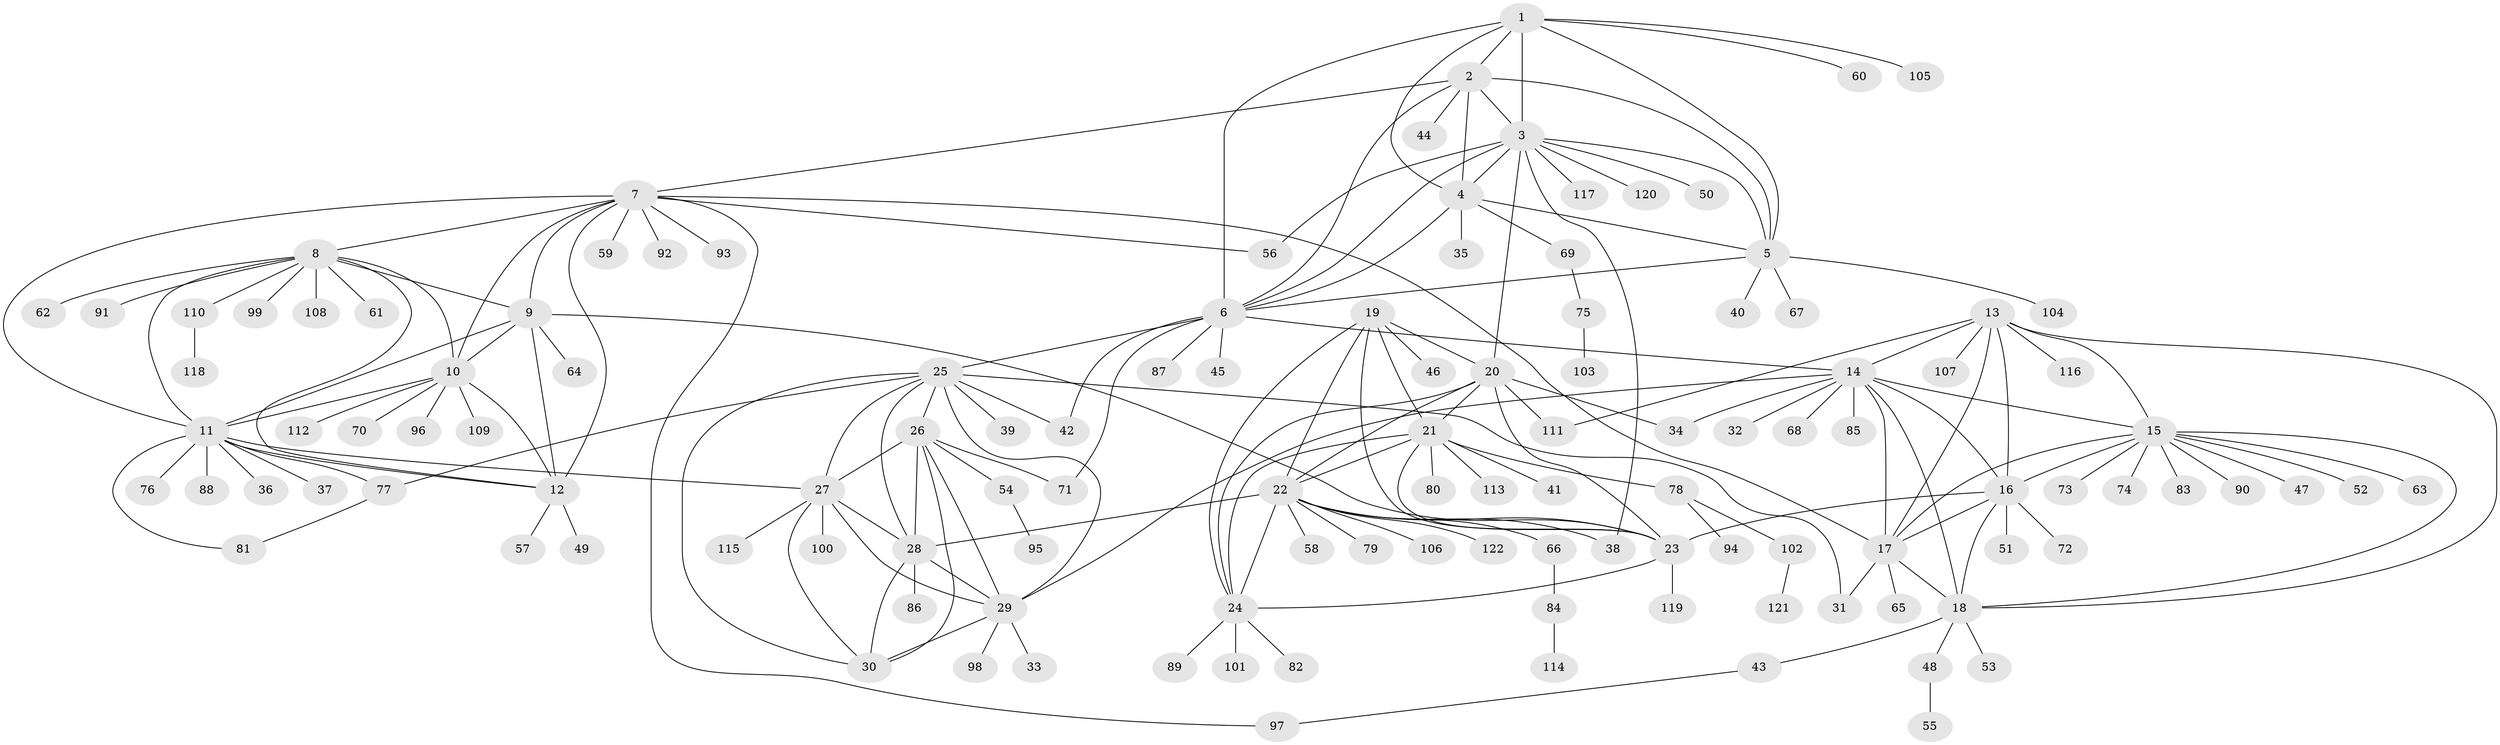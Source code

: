 // coarse degree distribution, {5: 0.04918032786885246, 6: 0.13114754098360656, 10: 0.03278688524590164, 9: 0.03278688524590164, 7: 0.08196721311475409, 8: 0.04918032786885246, 11: 0.03278688524590164, 3: 0.01639344262295082, 1: 0.4098360655737705, 2: 0.16393442622950818}
// Generated by graph-tools (version 1.1) at 2025/52/03/04/25 22:52:13]
// undirected, 122 vertices, 187 edges
graph export_dot {
  node [color=gray90,style=filled];
  1;
  2;
  3;
  4;
  5;
  6;
  7;
  8;
  9;
  10;
  11;
  12;
  13;
  14;
  15;
  16;
  17;
  18;
  19;
  20;
  21;
  22;
  23;
  24;
  25;
  26;
  27;
  28;
  29;
  30;
  31;
  32;
  33;
  34;
  35;
  36;
  37;
  38;
  39;
  40;
  41;
  42;
  43;
  44;
  45;
  46;
  47;
  48;
  49;
  50;
  51;
  52;
  53;
  54;
  55;
  56;
  57;
  58;
  59;
  60;
  61;
  62;
  63;
  64;
  65;
  66;
  67;
  68;
  69;
  70;
  71;
  72;
  73;
  74;
  75;
  76;
  77;
  78;
  79;
  80;
  81;
  82;
  83;
  84;
  85;
  86;
  87;
  88;
  89;
  90;
  91;
  92;
  93;
  94;
  95;
  96;
  97;
  98;
  99;
  100;
  101;
  102;
  103;
  104;
  105;
  106;
  107;
  108;
  109;
  110;
  111;
  112;
  113;
  114;
  115;
  116;
  117;
  118;
  119;
  120;
  121;
  122;
  1 -- 2;
  1 -- 3;
  1 -- 4;
  1 -- 5;
  1 -- 6;
  1 -- 60;
  1 -- 105;
  2 -- 3;
  2 -- 4;
  2 -- 5;
  2 -- 6;
  2 -- 7;
  2 -- 44;
  3 -- 4;
  3 -- 5;
  3 -- 6;
  3 -- 20;
  3 -- 38;
  3 -- 50;
  3 -- 56;
  3 -- 117;
  3 -- 120;
  4 -- 5;
  4 -- 6;
  4 -- 35;
  4 -- 69;
  5 -- 6;
  5 -- 40;
  5 -- 67;
  5 -- 104;
  6 -- 14;
  6 -- 25;
  6 -- 42;
  6 -- 45;
  6 -- 71;
  6 -- 87;
  7 -- 8;
  7 -- 9;
  7 -- 10;
  7 -- 11;
  7 -- 12;
  7 -- 17;
  7 -- 56;
  7 -- 59;
  7 -- 92;
  7 -- 93;
  7 -- 97;
  8 -- 9;
  8 -- 10;
  8 -- 11;
  8 -- 12;
  8 -- 61;
  8 -- 62;
  8 -- 91;
  8 -- 99;
  8 -- 108;
  8 -- 110;
  9 -- 10;
  9 -- 11;
  9 -- 12;
  9 -- 23;
  9 -- 64;
  10 -- 11;
  10 -- 12;
  10 -- 70;
  10 -- 96;
  10 -- 109;
  10 -- 112;
  11 -- 12;
  11 -- 27;
  11 -- 36;
  11 -- 37;
  11 -- 76;
  11 -- 77;
  11 -- 81;
  11 -- 88;
  12 -- 49;
  12 -- 57;
  13 -- 14;
  13 -- 15;
  13 -- 16;
  13 -- 17;
  13 -- 18;
  13 -- 107;
  13 -- 111;
  13 -- 116;
  14 -- 15;
  14 -- 16;
  14 -- 17;
  14 -- 18;
  14 -- 29;
  14 -- 32;
  14 -- 34;
  14 -- 68;
  14 -- 85;
  15 -- 16;
  15 -- 17;
  15 -- 18;
  15 -- 47;
  15 -- 52;
  15 -- 63;
  15 -- 73;
  15 -- 74;
  15 -- 83;
  15 -- 90;
  16 -- 17;
  16 -- 18;
  16 -- 23;
  16 -- 51;
  16 -- 72;
  17 -- 18;
  17 -- 31;
  17 -- 65;
  18 -- 43;
  18 -- 48;
  18 -- 53;
  19 -- 20;
  19 -- 21;
  19 -- 22;
  19 -- 23;
  19 -- 24;
  19 -- 46;
  20 -- 21;
  20 -- 22;
  20 -- 23;
  20 -- 24;
  20 -- 34;
  20 -- 111;
  21 -- 22;
  21 -- 23;
  21 -- 24;
  21 -- 41;
  21 -- 78;
  21 -- 80;
  21 -- 113;
  22 -- 23;
  22 -- 24;
  22 -- 28;
  22 -- 38;
  22 -- 58;
  22 -- 66;
  22 -- 79;
  22 -- 106;
  22 -- 122;
  23 -- 24;
  23 -- 119;
  24 -- 82;
  24 -- 89;
  24 -- 101;
  25 -- 26;
  25 -- 27;
  25 -- 28;
  25 -- 29;
  25 -- 30;
  25 -- 31;
  25 -- 39;
  25 -- 42;
  25 -- 77;
  26 -- 27;
  26 -- 28;
  26 -- 29;
  26 -- 30;
  26 -- 54;
  26 -- 71;
  27 -- 28;
  27 -- 29;
  27 -- 30;
  27 -- 100;
  27 -- 115;
  28 -- 29;
  28 -- 30;
  28 -- 86;
  29 -- 30;
  29 -- 33;
  29 -- 98;
  43 -- 97;
  48 -- 55;
  54 -- 95;
  66 -- 84;
  69 -- 75;
  75 -- 103;
  77 -- 81;
  78 -- 94;
  78 -- 102;
  84 -- 114;
  102 -- 121;
  110 -- 118;
}

